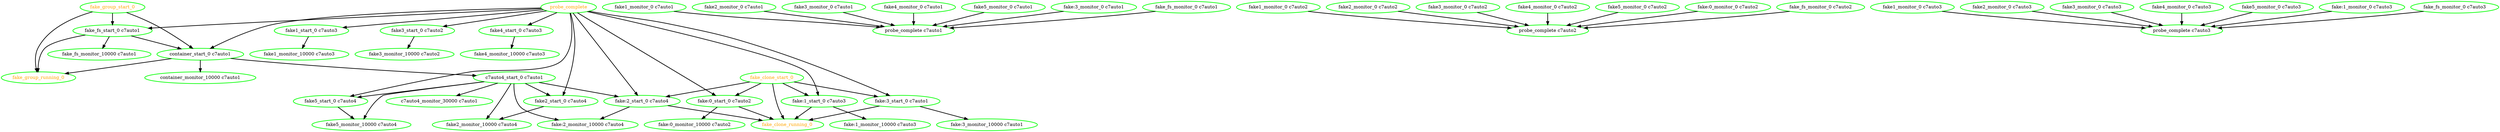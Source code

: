  digraph "g" {
"c7auto4_monitor_30000 c7auto1" [ style=bold color="green" fontcolor="black"]
"c7auto4_start_0 c7auto1" -> "c7auto4_monitor_30000 c7auto1" [ style = bold]
"c7auto4_start_0 c7auto1" -> "fake2_monitor_10000 c7auto4" [ style = bold]
"c7auto4_start_0 c7auto1" -> "fake2_start_0 c7auto4" [ style = bold]
"c7auto4_start_0 c7auto1" -> "fake5_monitor_10000 c7auto4" [ style = bold]
"c7auto4_start_0 c7auto1" -> "fake5_start_0 c7auto4" [ style = bold]
"c7auto4_start_0 c7auto1" -> "fake:2_monitor_10000 c7auto4" [ style = bold]
"c7auto4_start_0 c7auto1" -> "fake:2_start_0 c7auto4" [ style = bold]
"c7auto4_start_0 c7auto1" [ style=bold color="green" fontcolor="black"]
"container_monitor_10000 c7auto1" [ style=bold color="green" fontcolor="black"]
"container_start_0 c7auto1" -> "c7auto4_start_0 c7auto1" [ style = bold]
"container_start_0 c7auto1" -> "container_monitor_10000 c7auto1" [ style = bold]
"container_start_0 c7auto1" -> "fake_group_running_0" [ style = bold]
"container_start_0 c7auto1" [ style=bold color="green" fontcolor="black"]
"fake1_monitor_0 c7auto1" -> "probe_complete c7auto1" [ style = bold]
"fake1_monitor_0 c7auto1" [ style=bold color="green" fontcolor="black"]
"fake1_monitor_0 c7auto2" -> "probe_complete c7auto2" [ style = bold]
"fake1_monitor_0 c7auto2" [ style=bold color="green" fontcolor="black"]
"fake1_monitor_0 c7auto3" -> "probe_complete c7auto3" [ style = bold]
"fake1_monitor_0 c7auto3" [ style=bold color="green" fontcolor="black"]
"fake1_monitor_10000 c7auto3" [ style=bold color="green" fontcolor="black"]
"fake1_start_0 c7auto3" -> "fake1_monitor_10000 c7auto3" [ style = bold]
"fake1_start_0 c7auto3" [ style=bold color="green" fontcolor="black"]
"fake2_monitor_0 c7auto1" -> "probe_complete c7auto1" [ style = bold]
"fake2_monitor_0 c7auto1" [ style=bold color="green" fontcolor="black"]
"fake2_monitor_0 c7auto2" -> "probe_complete c7auto2" [ style = bold]
"fake2_monitor_0 c7auto2" [ style=bold color="green" fontcolor="black"]
"fake2_monitor_0 c7auto3" -> "probe_complete c7auto3" [ style = bold]
"fake2_monitor_0 c7auto3" [ style=bold color="green" fontcolor="black"]
"fake2_monitor_10000 c7auto4" [ style=bold color="green" fontcolor="black"]
"fake2_start_0 c7auto4" -> "fake2_monitor_10000 c7auto4" [ style = bold]
"fake2_start_0 c7auto4" [ style=bold color="green" fontcolor="black"]
"fake3_monitor_0 c7auto1" -> "probe_complete c7auto1" [ style = bold]
"fake3_monitor_0 c7auto1" [ style=bold color="green" fontcolor="black"]
"fake3_monitor_0 c7auto2" -> "probe_complete c7auto2" [ style = bold]
"fake3_monitor_0 c7auto2" [ style=bold color="green" fontcolor="black"]
"fake3_monitor_0 c7auto3" -> "probe_complete c7auto3" [ style = bold]
"fake3_monitor_0 c7auto3" [ style=bold color="green" fontcolor="black"]
"fake3_monitor_10000 c7auto2" [ style=bold color="green" fontcolor="black"]
"fake3_start_0 c7auto2" -> "fake3_monitor_10000 c7auto2" [ style = bold]
"fake3_start_0 c7auto2" [ style=bold color="green" fontcolor="black"]
"fake4_monitor_0 c7auto1" -> "probe_complete c7auto1" [ style = bold]
"fake4_monitor_0 c7auto1" [ style=bold color="green" fontcolor="black"]
"fake4_monitor_0 c7auto2" -> "probe_complete c7auto2" [ style = bold]
"fake4_monitor_0 c7auto2" [ style=bold color="green" fontcolor="black"]
"fake4_monitor_0 c7auto3" -> "probe_complete c7auto3" [ style = bold]
"fake4_monitor_0 c7auto3" [ style=bold color="green" fontcolor="black"]
"fake4_monitor_10000 c7auto3" [ style=bold color="green" fontcolor="black"]
"fake4_start_0 c7auto3" -> "fake4_monitor_10000 c7auto3" [ style = bold]
"fake4_start_0 c7auto3" [ style=bold color="green" fontcolor="black"]
"fake5_monitor_0 c7auto1" -> "probe_complete c7auto1" [ style = bold]
"fake5_monitor_0 c7auto1" [ style=bold color="green" fontcolor="black"]
"fake5_monitor_0 c7auto2" -> "probe_complete c7auto2" [ style = bold]
"fake5_monitor_0 c7auto2" [ style=bold color="green" fontcolor="black"]
"fake5_monitor_0 c7auto3" -> "probe_complete c7auto3" [ style = bold]
"fake5_monitor_0 c7auto3" [ style=bold color="green" fontcolor="black"]
"fake5_monitor_10000 c7auto4" [ style=bold color="green" fontcolor="black"]
"fake5_start_0 c7auto4" -> "fake5_monitor_10000 c7auto4" [ style = bold]
"fake5_start_0 c7auto4" [ style=bold color="green" fontcolor="black"]
"fake:0_monitor_0 c7auto2" -> "probe_complete c7auto2" [ style = bold]
"fake:0_monitor_0 c7auto2" [ style=bold color="green" fontcolor="black"]
"fake:0_monitor_10000 c7auto2" [ style=bold color="green" fontcolor="black"]
"fake:0_start_0 c7auto2" -> "fake:0_monitor_10000 c7auto2" [ style = bold]
"fake:0_start_0 c7auto2" -> "fake_clone_running_0" [ style = bold]
"fake:0_start_0 c7auto2" [ style=bold color="green" fontcolor="black"]
"fake:1_monitor_0 c7auto3" -> "probe_complete c7auto3" [ style = bold]
"fake:1_monitor_0 c7auto3" [ style=bold color="green" fontcolor="black"]
"fake:1_monitor_10000 c7auto3" [ style=bold color="green" fontcolor="black"]
"fake:1_start_0 c7auto3" -> "fake:1_monitor_10000 c7auto3" [ style = bold]
"fake:1_start_0 c7auto3" -> "fake_clone_running_0" [ style = bold]
"fake:1_start_0 c7auto3" [ style=bold color="green" fontcolor="black"]
"fake:2_monitor_10000 c7auto4" [ style=bold color="green" fontcolor="black"]
"fake:2_start_0 c7auto4" -> "fake:2_monitor_10000 c7auto4" [ style = bold]
"fake:2_start_0 c7auto4" -> "fake_clone_running_0" [ style = bold]
"fake:2_start_0 c7auto4" [ style=bold color="green" fontcolor="black"]
"fake:3_monitor_0 c7auto1" -> "probe_complete c7auto1" [ style = bold]
"fake:3_monitor_0 c7auto1" [ style=bold color="green" fontcolor="black"]
"fake:3_monitor_10000 c7auto1" [ style=bold color="green" fontcolor="black"]
"fake:3_start_0 c7auto1" -> "fake:3_monitor_10000 c7auto1" [ style = bold]
"fake:3_start_0 c7auto1" -> "fake_clone_running_0" [ style = bold]
"fake:3_start_0 c7auto1" [ style=bold color="green" fontcolor="black"]
"fake_clone_running_0" [ style=bold color="green" fontcolor="orange"]
"fake_clone_start_0" -> "fake:0_start_0 c7auto2" [ style = bold]
"fake_clone_start_0" -> "fake:1_start_0 c7auto3" [ style = bold]
"fake_clone_start_0" -> "fake:2_start_0 c7auto4" [ style = bold]
"fake_clone_start_0" -> "fake:3_start_0 c7auto1" [ style = bold]
"fake_clone_start_0" -> "fake_clone_running_0" [ style = bold]
"fake_clone_start_0" [ style=bold color="green" fontcolor="orange"]
"fake_fs_monitor_0 c7auto1" -> "probe_complete c7auto1" [ style = bold]
"fake_fs_monitor_0 c7auto1" [ style=bold color="green" fontcolor="black"]
"fake_fs_monitor_0 c7auto2" -> "probe_complete c7auto2" [ style = bold]
"fake_fs_monitor_0 c7auto2" [ style=bold color="green" fontcolor="black"]
"fake_fs_monitor_0 c7auto3" -> "probe_complete c7auto3" [ style = bold]
"fake_fs_monitor_0 c7auto3" [ style=bold color="green" fontcolor="black"]
"fake_fs_monitor_10000 c7auto1" [ style=bold color="green" fontcolor="black"]
"fake_fs_start_0 c7auto1" -> "container_start_0 c7auto1" [ style = bold]
"fake_fs_start_0 c7auto1" -> "fake_fs_monitor_10000 c7auto1" [ style = bold]
"fake_fs_start_0 c7auto1" -> "fake_group_running_0" [ style = bold]
"fake_fs_start_0 c7auto1" [ style=bold color="green" fontcolor="black"]
"fake_group_running_0" [ style=bold color="green" fontcolor="orange"]
"fake_group_start_0" -> "container_start_0 c7auto1" [ style = bold]
"fake_group_start_0" -> "fake_fs_start_0 c7auto1" [ style = bold]
"fake_group_start_0" -> "fake_group_running_0" [ style = bold]
"fake_group_start_0" [ style=bold color="green" fontcolor="orange"]
"probe_complete c7auto1" [ style=bold color="green" fontcolor="black"]
"probe_complete c7auto2" [ style=bold color="green" fontcolor="black"]
"probe_complete c7auto3" [ style=bold color="green" fontcolor="black"]
"probe_complete" -> "container_start_0 c7auto1" [ style = bold]
"probe_complete" -> "fake1_start_0 c7auto3" [ style = bold]
"probe_complete" -> "fake2_start_0 c7auto4" [ style = bold]
"probe_complete" -> "fake3_start_0 c7auto2" [ style = bold]
"probe_complete" -> "fake4_start_0 c7auto3" [ style = bold]
"probe_complete" -> "fake5_start_0 c7auto4" [ style = bold]
"probe_complete" -> "fake:0_start_0 c7auto2" [ style = bold]
"probe_complete" -> "fake:1_start_0 c7auto3" [ style = bold]
"probe_complete" -> "fake:2_start_0 c7auto4" [ style = bold]
"probe_complete" -> "fake:3_start_0 c7auto1" [ style = bold]
"probe_complete" -> "fake_fs_start_0 c7auto1" [ style = bold]
"probe_complete" [ style=bold color="green" fontcolor="orange"]
}
